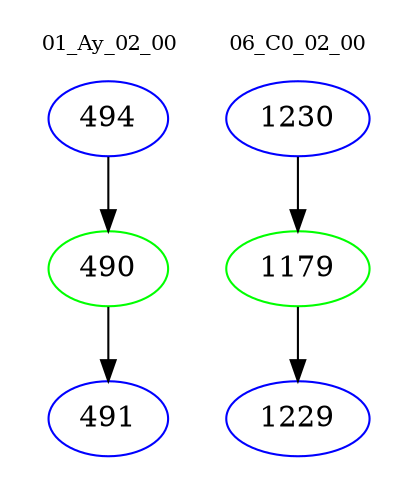 digraph{
subgraph cluster_0 {
color = white
label = "01_Ay_02_00";
fontsize=10;
T0_494 [label="494", color="blue"]
T0_494 -> T0_490 [color="black"]
T0_490 [label="490", color="green"]
T0_490 -> T0_491 [color="black"]
T0_491 [label="491", color="blue"]
}
subgraph cluster_1 {
color = white
label = "06_C0_02_00";
fontsize=10;
T1_1230 [label="1230", color="blue"]
T1_1230 -> T1_1179 [color="black"]
T1_1179 [label="1179", color="green"]
T1_1179 -> T1_1229 [color="black"]
T1_1229 [label="1229", color="blue"]
}
}
